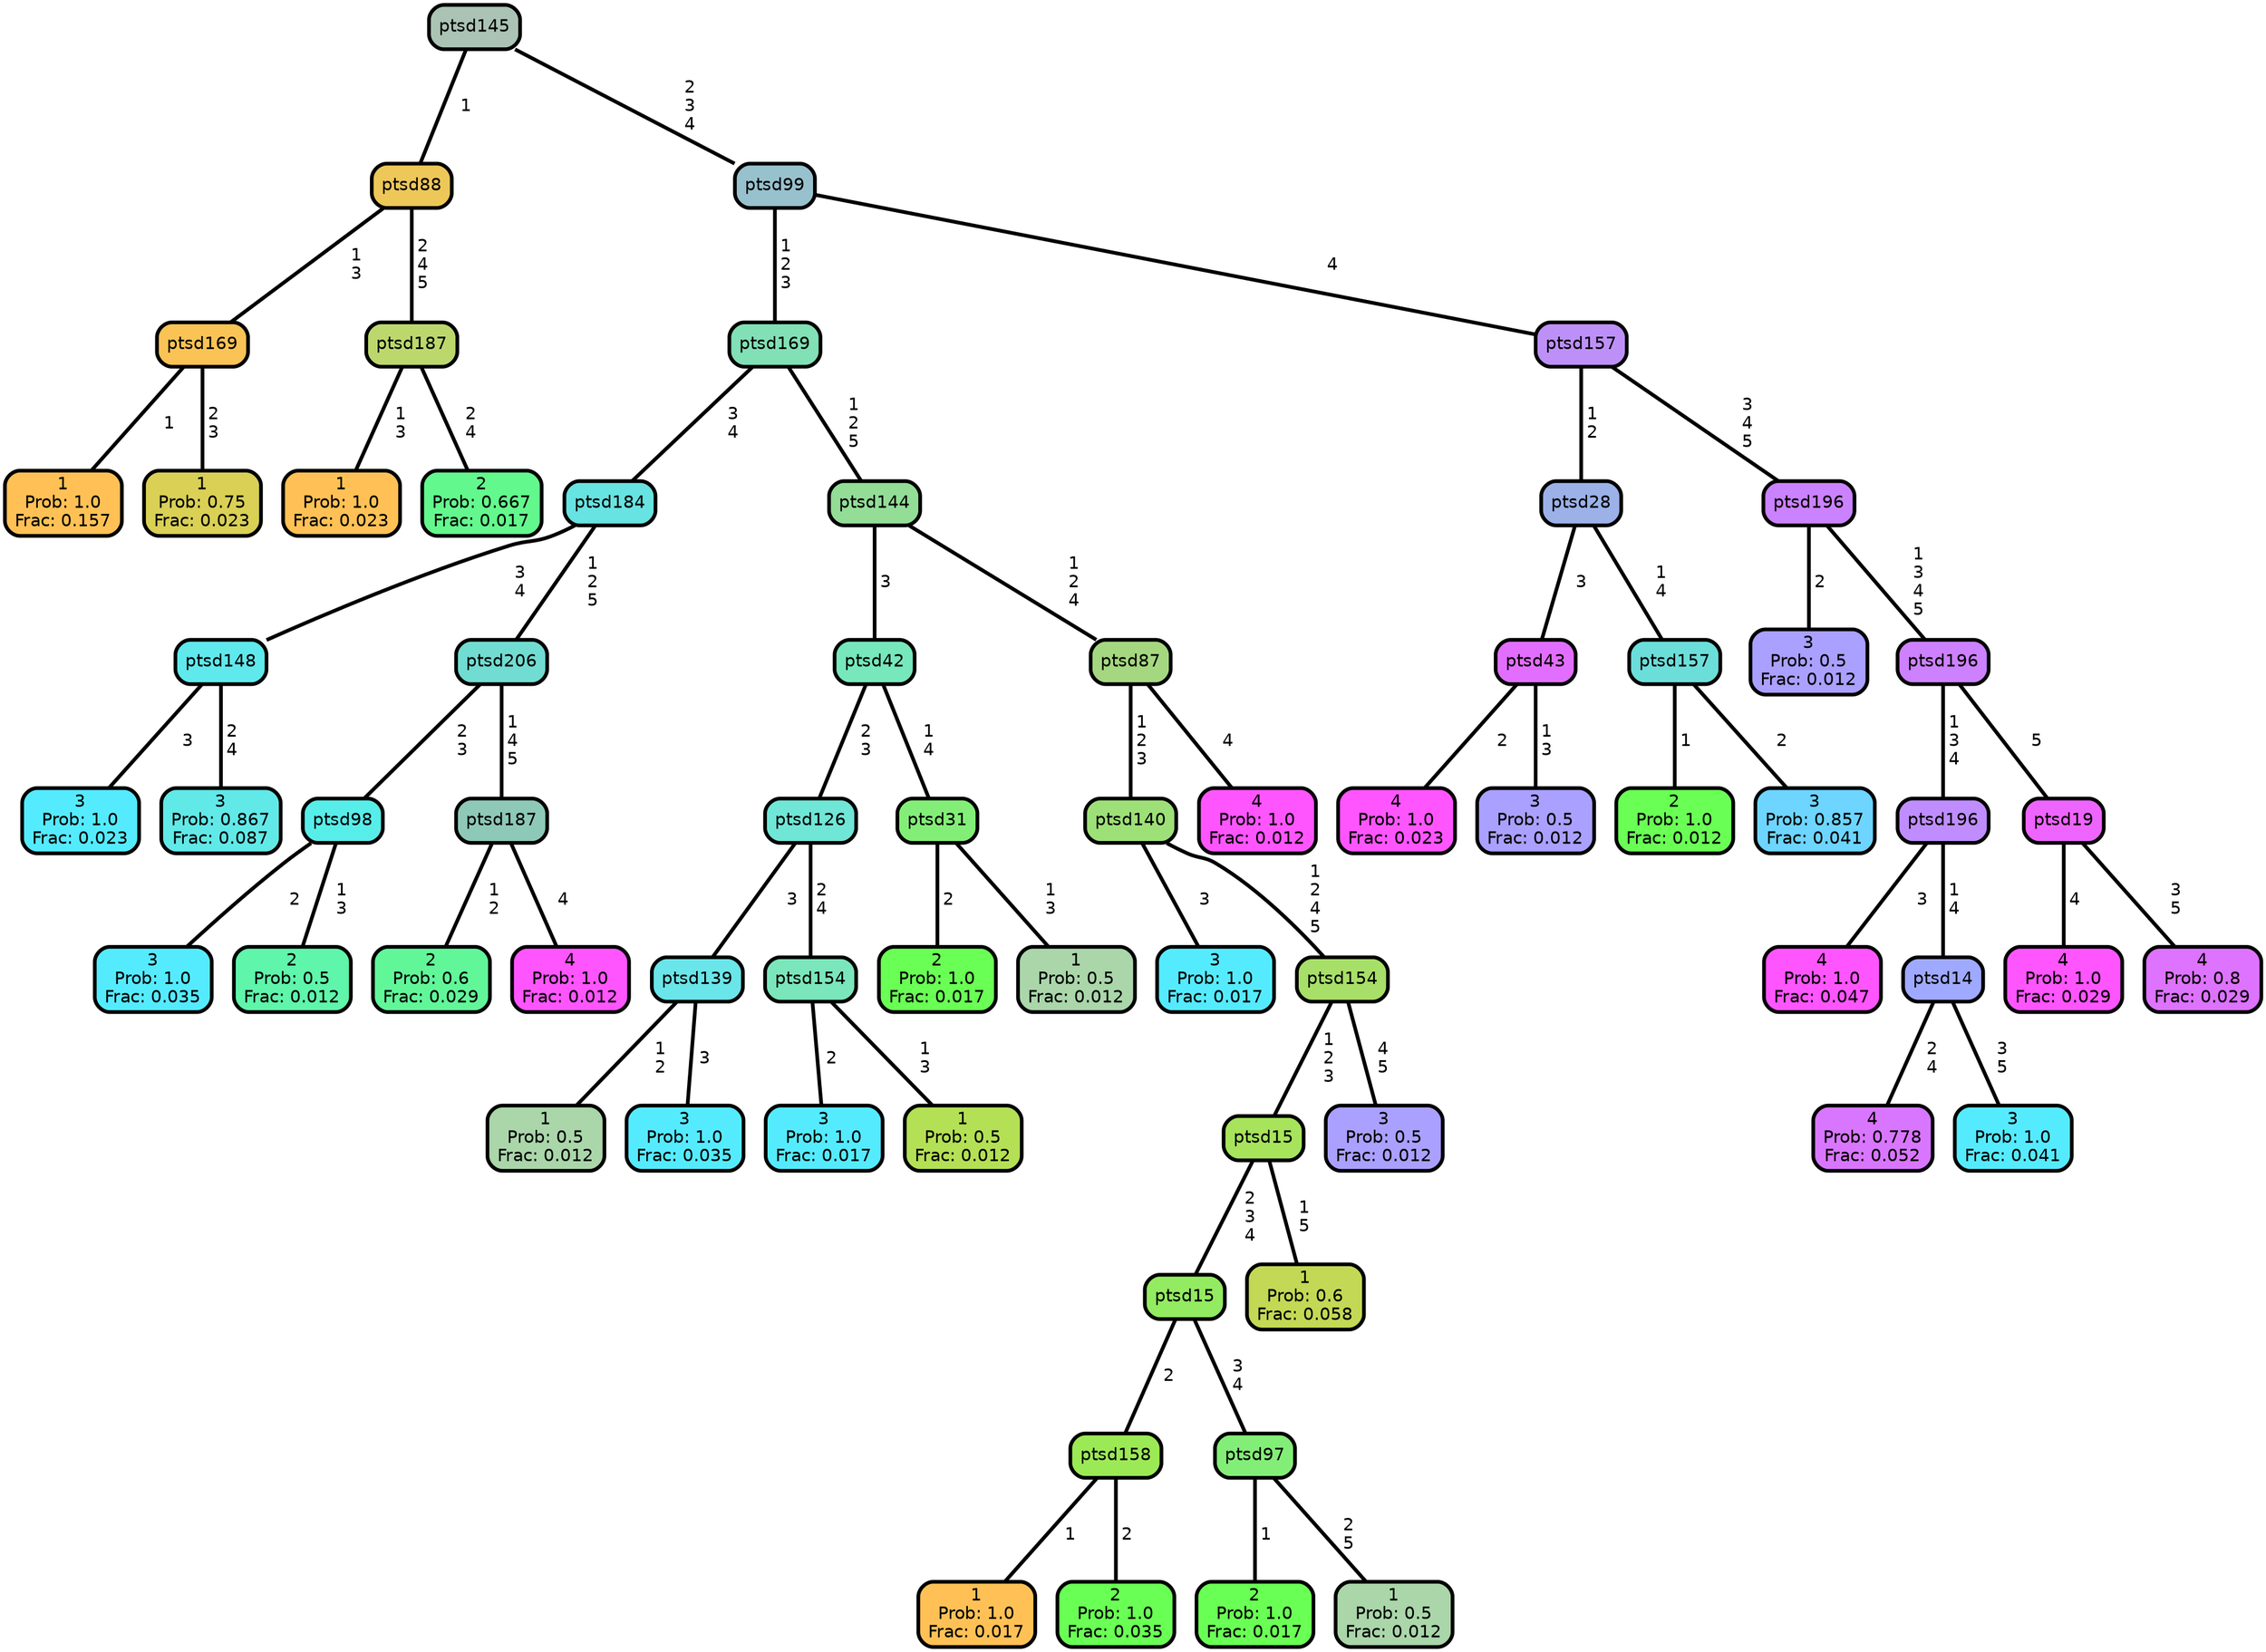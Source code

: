 graph Tree {
node [shape=box, style="filled, rounded",color="black",penwidth="3",fontcolor="black",                 fontname=helvetica] ;
graph [ranksep="0 equally", splines=straight,                 bgcolor=transparent, dpi=200] ;
edge [fontname=helvetica, color=black] ;
0 [label="1
Prob: 1.0
Frac: 0.157", fillcolor="#ffc155"] ;
1 [label="ptsd169", fillcolor="#fac355"] ;
2 [label="1
Prob: 0.75
Frac: 0.023", fillcolor="#d9d055"] ;
3 [label="ptsd88", fillcolor="#eec759"] ;
4 [label="1
Prob: 1.0
Frac: 0.023", fillcolor="#ffc155"] ;
5 [label="ptsd187", fillcolor="#bcd86d"] ;
6 [label="2
Prob: 0.667
Frac: 0.017", fillcolor="#63f88d"] ;
7 [label="ptsd145", fillcolor="#abc3b4"] ;
8 [label="3
Prob: 1.0
Frac: 0.023", fillcolor="#55ebff"] ;
9 [label="ptsd148", fillcolor="#5fe9ed"] ;
10 [label="3
Prob: 0.867
Frac: 0.087", fillcolor="#61e9e8"] ;
11 [label="ptsd184", fillcolor="#67e3e1"] ;
12 [label="3
Prob: 1.0
Frac: 0.035", fillcolor="#55ebff"] ;
13 [label="ptsd98", fillcolor="#57ede9"] ;
14 [label="2
Prob: 0.5
Frac: 0.012", fillcolor="#5ff5aa"] ;
15 [label="ptsd206", fillcolor="#71dcd1"] ;
16 [label="2
Prob: 0.6
Frac: 0.029", fillcolor="#61f799"] ;
17 [label="ptsd187", fillcolor="#8ec8b6"] ;
18 [label="4
Prob: 1.0
Frac: 0.012", fillcolor="#ff55ff"] ;
19 [label="ptsd169", fillcolor="#81e0b5"] ;
20 [label="1
Prob: 0.5
Frac: 0.012", fillcolor="#aad6aa"] ;
21 [label="ptsd139", fillcolor="#6ae5e9"] ;
22 [label="3
Prob: 1.0
Frac: 0.035", fillcolor="#55ebff"] ;
23 [label="ptsd126", fillcolor="#70e6d7"] ;
24 [label="3
Prob: 1.0
Frac: 0.017", fillcolor="#55ebff"] ;
25 [label="ptsd154", fillcolor="#7be6bb"] ;
26 [label="1
Prob: 0.5
Frac: 0.012", fillcolor="#b4e055"] ;
27 [label="ptsd42", fillcolor="#76e8bc"] ;
28 [label="2
Prob: 1.0
Frac: 0.017", fillcolor="#6aff55"] ;
29 [label="ptsd31", fillcolor="#83ee77"] ;
30 [label="1
Prob: 0.5
Frac: 0.012", fillcolor="#aad6aa"] ;
31 [label="ptsd144", fillcolor="#93dd96"] ;
32 [label="3
Prob: 1.0
Frac: 0.017", fillcolor="#55ebff"] ;
33 [label="ptsd140", fillcolor="#9ee078"] ;
34 [label="1
Prob: 1.0
Frac: 0.017", fillcolor="#ffc155"] ;
35 [label="ptsd158", fillcolor="#9bea55"] ;
36 [label="2
Prob: 1.0
Frac: 0.035", fillcolor="#6aff55"] ;
37 [label="ptsd15", fillcolor="#93eb61"] ;
38 [label="2
Prob: 1.0
Frac: 0.017", fillcolor="#6aff55"] ;
39 [label="ptsd97", fillcolor="#83ee77"] ;
40 [label="1
Prob: 0.5
Frac: 0.012", fillcolor="#aad6aa"] ;
41 [label="ptsd15", fillcolor="#a7e45c"] ;
42 [label="1
Prob: 0.6
Frac: 0.058", fillcolor="#c3d955"] ;
43 [label="ptsd154", fillcolor="#a7df68"] ;
44 [label="3
Prob: 0.5
Frac: 0.012", fillcolor="#aaa0ff"] ;
45 [label="ptsd87", fillcolor="#a5d780"] ;
46 [label="4
Prob: 1.0
Frac: 0.012", fillcolor="#ff55ff"] ;
47 [label="ptsd99", fillcolor="#98c1ce"] ;
48 [label="4
Prob: 1.0
Frac: 0.023", fillcolor="#ff55ff"] ;
49 [label="ptsd43", fillcolor="#e26eff"] ;
50 [label="3
Prob: 0.5
Frac: 0.012", fillcolor="#aaa0ff"] ;
51 [label="ptsd28", fillcolor="#9bb1e8"] ;
52 [label="2
Prob: 1.0
Frac: 0.012", fillcolor="#6aff55"] ;
53 [label="ptsd157", fillcolor="#6cded9"] ;
54 [label="3
Prob: 0.857
Frac: 0.041", fillcolor="#6dd5ff"] ;
55 [label="ptsd157", fillcolor="#bd90f8"] ;
56 [label="3
Prob: 0.5
Frac: 0.012", fillcolor="#aaa0ff"] ;
57 [label="ptsd196", fillcolor="#cb82ff"] ;
58 [label="4
Prob: 1.0
Frac: 0.047", fillcolor="#ff55ff"] ;
59 [label="ptsd196", fillcolor="#bf8dff"] ;
60 [label="4
Prob: 0.778
Frac: 0.052", fillcolor="#d976ff"] ;
61 [label="ptsd14", fillcolor="#9fa9ff"] ;
62 [label="3
Prob: 1.0
Frac: 0.041", fillcolor="#55ebff"] ;
63 [label="ptsd196", fillcolor="#cd81ff"] ;
64 [label="4
Prob: 1.0
Frac: 0.029", fillcolor="#ff55ff"] ;
65 [label="ptsd19", fillcolor="#ee64ff"] ;
66 [label="4
Prob: 0.8
Frac: 0.029", fillcolor="#dd73ff"] ;
1 -- 0 [label=" 1",penwidth=3] ;
1 -- 2 [label=" 2\n 3",penwidth=3] ;
3 -- 1 [label=" 1\n 3",penwidth=3] ;
3 -- 5 [label=" 2\n 4\n 5",penwidth=3] ;
5 -- 4 [label=" 1\n 3",penwidth=3] ;
5 -- 6 [label=" 2\n 4",penwidth=3] ;
7 -- 3 [label=" 1",penwidth=3] ;
7 -- 47 [label=" 2\n 3\n 4",penwidth=3] ;
9 -- 8 [label=" 3",penwidth=3] ;
9 -- 10 [label=" 2\n 4",penwidth=3] ;
11 -- 9 [label=" 3\n 4",penwidth=3] ;
11 -- 15 [label=" 1\n 2\n 5",penwidth=3] ;
13 -- 12 [label=" 2",penwidth=3] ;
13 -- 14 [label=" 1\n 3",penwidth=3] ;
15 -- 13 [label=" 2\n 3",penwidth=3] ;
15 -- 17 [label=" 1\n 4\n 5",penwidth=3] ;
17 -- 16 [label=" 1\n 2",penwidth=3] ;
17 -- 18 [label=" 4",penwidth=3] ;
19 -- 11 [label=" 3\n 4",penwidth=3] ;
19 -- 31 [label=" 1\n 2\n 5",penwidth=3] ;
21 -- 20 [label=" 1\n 2",penwidth=3] ;
21 -- 22 [label=" 3",penwidth=3] ;
23 -- 21 [label=" 3",penwidth=3] ;
23 -- 25 [label=" 2\n 4",penwidth=3] ;
25 -- 24 [label=" 2",penwidth=3] ;
25 -- 26 [label=" 1\n 3",penwidth=3] ;
27 -- 23 [label=" 2\n 3",penwidth=3] ;
27 -- 29 [label=" 1\n 4",penwidth=3] ;
29 -- 28 [label=" 2",penwidth=3] ;
29 -- 30 [label=" 1\n 3",penwidth=3] ;
31 -- 27 [label=" 3",penwidth=3] ;
31 -- 45 [label=" 1\n 2\n 4",penwidth=3] ;
33 -- 32 [label=" 3",penwidth=3] ;
33 -- 43 [label=" 1\n 2\n 4\n 5",penwidth=3] ;
35 -- 34 [label=" 1",penwidth=3] ;
35 -- 36 [label=" 2",penwidth=3] ;
37 -- 35 [label=" 2",penwidth=3] ;
37 -- 39 [label=" 3\n 4",penwidth=3] ;
39 -- 38 [label=" 1",penwidth=3] ;
39 -- 40 [label=" 2\n 5",penwidth=3] ;
41 -- 37 [label=" 2\n 3\n 4",penwidth=3] ;
41 -- 42 [label=" 1\n 5",penwidth=3] ;
43 -- 41 [label=" 1\n 2\n 3",penwidth=3] ;
43 -- 44 [label=" 4\n 5",penwidth=3] ;
45 -- 33 [label=" 1\n 2\n 3",penwidth=3] ;
45 -- 46 [label=" 4",penwidth=3] ;
47 -- 19 [label=" 1\n 2\n 3",penwidth=3] ;
47 -- 55 [label=" 4",penwidth=3] ;
49 -- 48 [label=" 2",penwidth=3] ;
49 -- 50 [label=" 1\n 3",penwidth=3] ;
51 -- 49 [label=" 3",penwidth=3] ;
51 -- 53 [label=" 1\n 4",penwidth=3] ;
53 -- 52 [label=" 1",penwidth=3] ;
53 -- 54 [label=" 2",penwidth=3] ;
55 -- 51 [label=" 1\n 2",penwidth=3] ;
55 -- 57 [label=" 3\n 4\n 5",penwidth=3] ;
57 -- 56 [label=" 2",penwidth=3] ;
57 -- 63 [label=" 1\n 3\n 4\n 5",penwidth=3] ;
59 -- 58 [label=" 3",penwidth=3] ;
59 -- 61 [label=" 1\n 4",penwidth=3] ;
61 -- 60 [label=" 2\n 4",penwidth=3] ;
61 -- 62 [label=" 3\n 5",penwidth=3] ;
63 -- 59 [label=" 1\n 3\n 4",penwidth=3] ;
63 -- 65 [label=" 5",penwidth=3] ;
65 -- 64 [label=" 4",penwidth=3] ;
65 -- 66 [label=" 3\n 5",penwidth=3] ;
{rank = same;}}